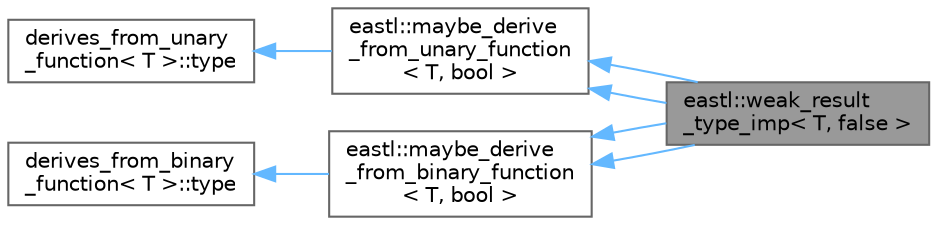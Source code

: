 digraph "eastl::weak_result_type_imp&lt; T, false &gt;"
{
 // LATEX_PDF_SIZE
  bgcolor="transparent";
  edge [fontname=Helvetica,fontsize=10,labelfontname=Helvetica,labelfontsize=10];
  node [fontname=Helvetica,fontsize=10,shape=box,height=0.2,width=0.4];
  rankdir="LR";
  Node1 [id="Node000001",label="eastl::weak_result\l_type_imp\< T, false \>",height=0.2,width=0.4,color="gray40", fillcolor="grey60", style="filled", fontcolor="black",tooltip=" "];
  Node2 -> Node1 [id="edge1_Node000001_Node000002",dir="back",color="steelblue1",style="solid",tooltip=" "];
  Node2 [id="Node000002",label="eastl::maybe_derive\l_from_unary_function\l\< T, bool \>",height=0.2,width=0.4,color="gray40", fillcolor="white", style="filled",URL="$structeastl_1_1maybe__derive__from__unary__function.html",tooltip=" "];
  Node3 -> Node2 [id="edge2_Node000002_Node000003",dir="back",color="steelblue1",style="solid",tooltip=" "];
  Node3 [id="Node000003",label="derives_from_unary\l_function\< T \>::type",height=0.2,width=0.4,color="gray40", fillcolor="white", style="filled",tooltip=" "];
  Node4 -> Node1 [id="edge3_Node000001_Node000004",dir="back",color="steelblue1",style="solid",tooltip=" "];
  Node4 [id="Node000004",label="eastl::maybe_derive\l_from_binary_function\l\< T, bool \>",height=0.2,width=0.4,color="gray40", fillcolor="white", style="filled",URL="$structeastl_1_1maybe__derive__from__binary__function.html",tooltip=" "];
  Node5 -> Node4 [id="edge4_Node000004_Node000005",dir="back",color="steelblue1",style="solid",tooltip=" "];
  Node5 [id="Node000005",label="derives_from_binary\l_function\< T \>::type",height=0.2,width=0.4,color="gray40", fillcolor="white", style="filled",tooltip=" "];
  Node2 -> Node1 [id="edge5_Node000001_Node000002",dir="back",color="steelblue1",style="solid",tooltip=" "];
  Node4 -> Node1 [id="edge6_Node000001_Node000004",dir="back",color="steelblue1",style="solid",tooltip=" "];
}
